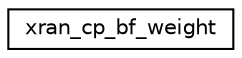 digraph "Graphical Class Hierarchy"
{
 // LATEX_PDF_SIZE
  edge [fontname="Helvetica",fontsize="10",labelfontname="Helvetica",labelfontsize="10"];
  node [fontname="Helvetica",fontsize="10",shape=record];
  rankdir="LR";
  Node0 [label="xran_cp_bf_weight",height=0.2,width=0.4,color="black", fillcolor="white", style="filled",URL="$structxran__cp__bf__weight.html",tooltip=" "];
}
